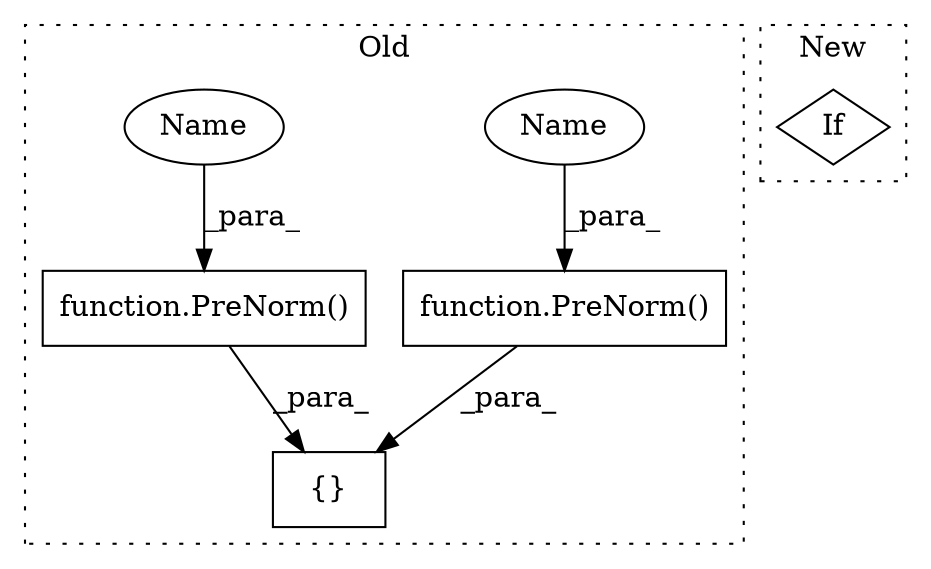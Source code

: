 digraph G {
subgraph cluster0 {
1 [label="function.PreNorm()" a="75" s="3409,3474" l="8,1" shape="box"];
3 [label="function.PreNorm()" a="75" s="3577,3642" l="8,1" shape="box"];
4 [label="{}" a="59" s="3271,3643" l="18,0" shape="box"];
5 [label="Name" a="87" s="3417" l="10" shape="ellipse"];
6 [label="Name" a="87" s="3585" l="10" shape="ellipse"];
label = "Old";
style="dotted";
}
subgraph cluster1 {
2 [label="If" a="96" s="3902,3922" l="3,14" shape="diamond"];
label = "New";
style="dotted";
}
1 -> 4 [label="_para_"];
3 -> 4 [label="_para_"];
5 -> 1 [label="_para_"];
6 -> 3 [label="_para_"];
}